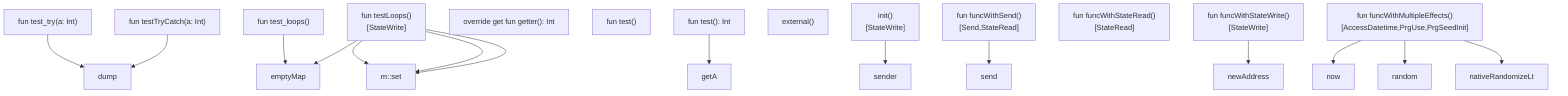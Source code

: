 graph TD
    node_1["fun test_try(a: Int)"]
    node_2["fun test_loops()"]
    node_3["fun testTryCatch(a: Int)"]
    node_4["fun testLoops()
[StateWrite]"]
    node_5["override get fun getter(): Int"]
    node_6["fun test()"]
    node_7["fun test(): Int"]
    node_8["external()"]
    node_9["init()
[StateWrite]"]
    node_10["fun funcWithSend()
[Send,StateRead]"]
    node_11["fun funcWithStateRead()
[StateRead]"]
    node_12["fun funcWithStateWrite()
[StateWrite]"]
    node_13["fun funcWithMultipleEffects()
[AccessDatetime,PrgUse,PrgSeedInit]"]
    node_14["dump"]
    node_15["emptyMap"]
    node_16["m::set"]
    node_17["getA"]
    node_18["sender"]
    node_19["send"]
    node_20["newAddress"]
    node_21["now"]
    node_22["random"]
    node_23["nativeRandomizeLt"]
    node_1 --> node_14
    node_2 --> node_15
    node_3 --> node_14
    node_4 --> node_15
    node_4 --> node_16
    node_4 --> node_16
    node_4 --> node_16
    node_7 --> node_17
    node_9 --> node_18
    node_10 --> node_19
    node_12 --> node_20
    node_13 --> node_21
    node_13 --> node_22
    node_13 --> node_23